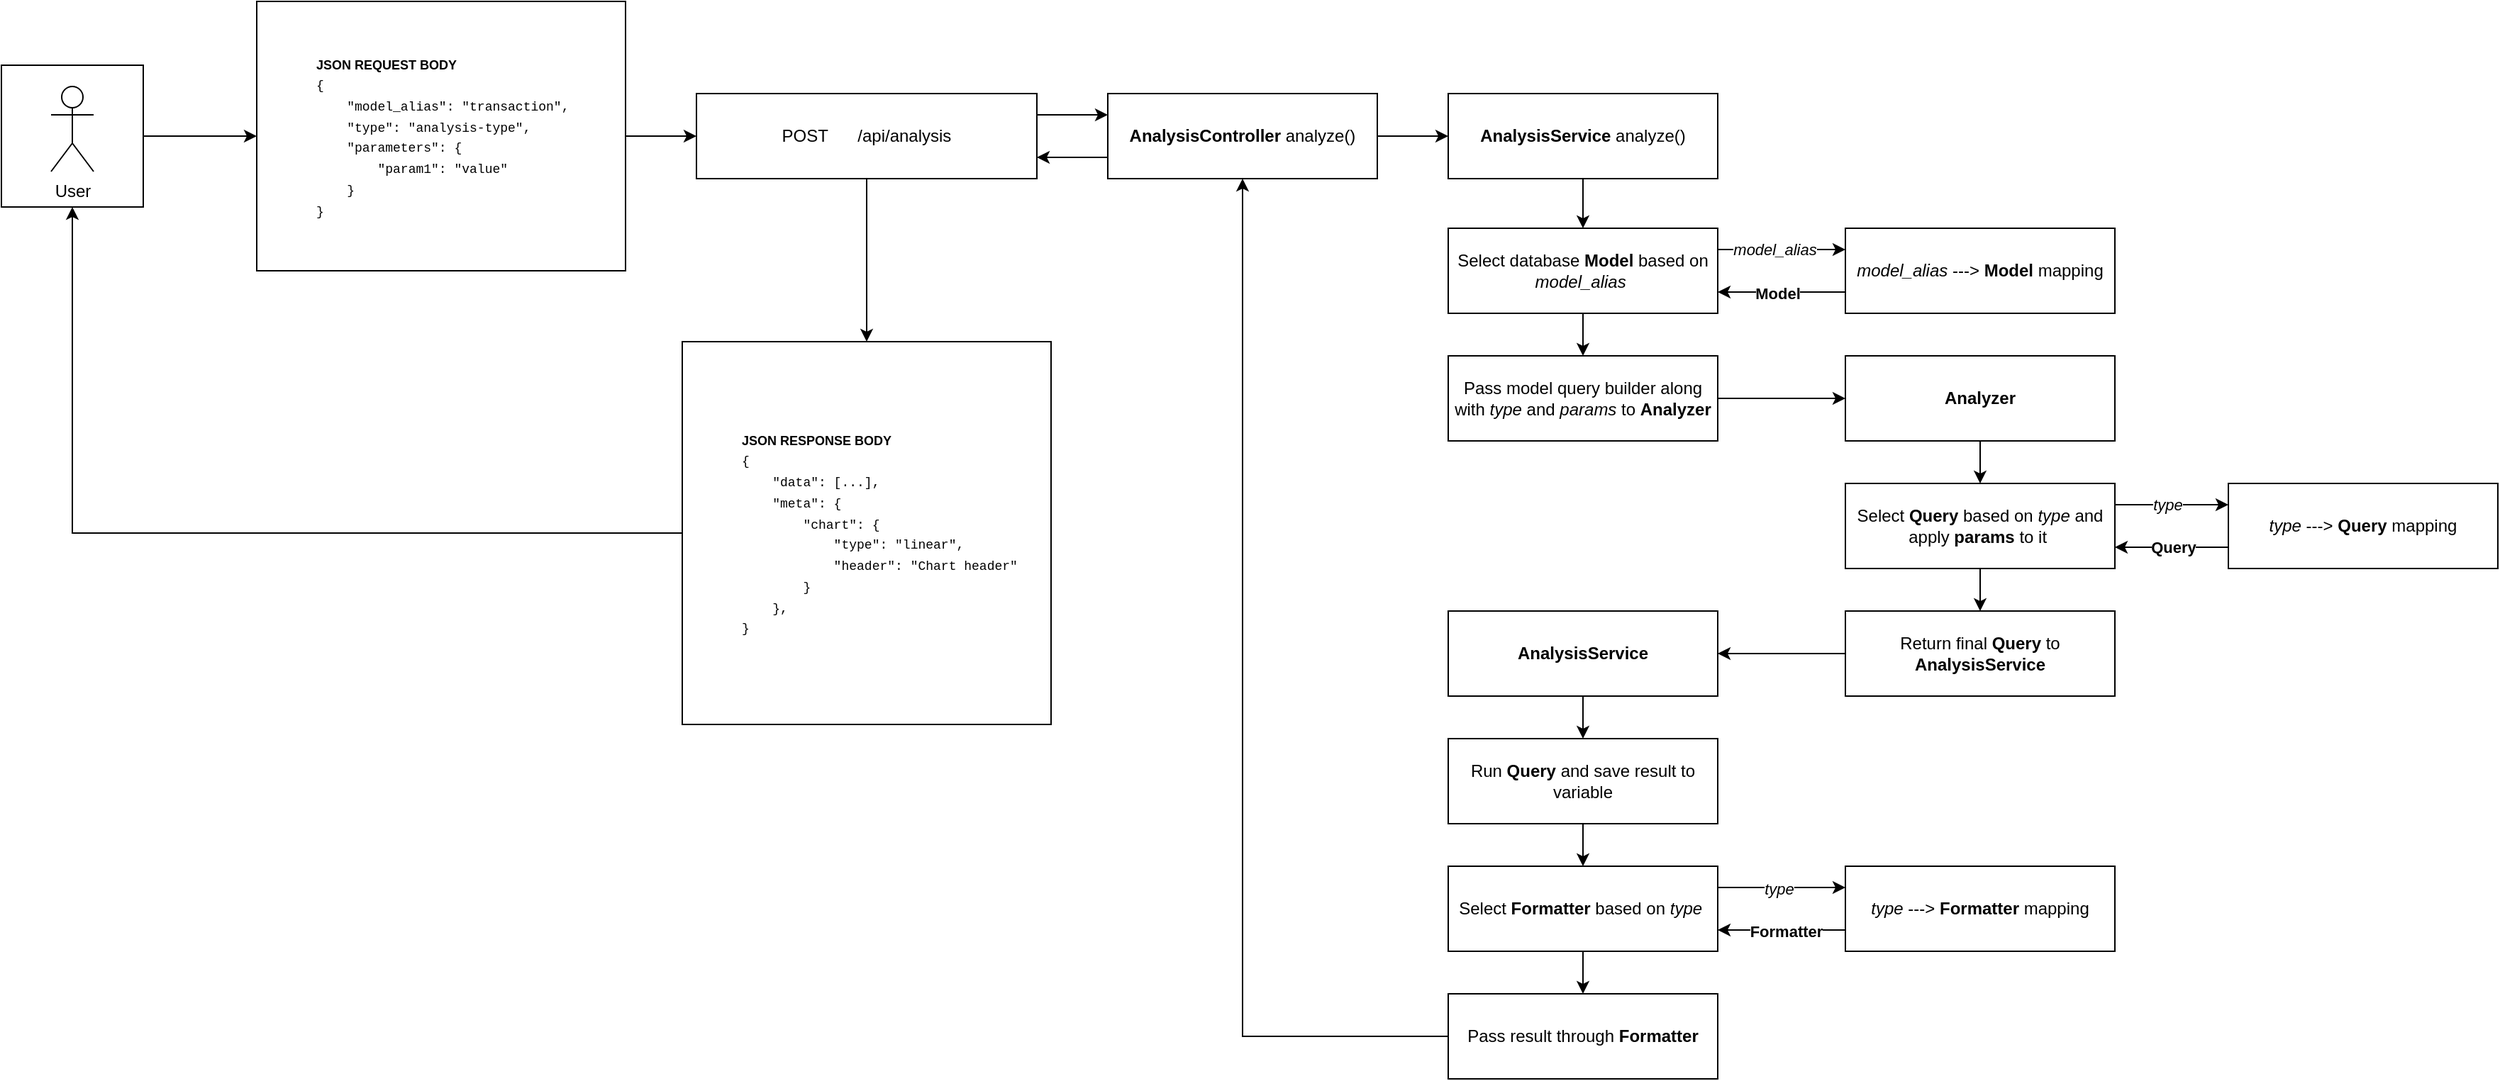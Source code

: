 <mxfile version="21.0.8" type="device"><diagram name="v1" id="C9eCM2gGAbtn942SQzVM"><mxGraphModel dx="1711" dy="418" grid="1" gridSize="10" guides="1" tooltips="1" connect="1" arrows="1" fold="1" page="1" pageScale="1" pageWidth="827" pageHeight="1169" math="0" shadow="0"><root><mxCell id="0"/><mxCell id="1" parent="0"/><mxCell id="J9rnAvLPxU_t2T88jIj2-16" style="edgeStyle=orthogonalEdgeStyle;rounded=0;orthogonalLoop=1;jettySize=auto;html=1;entryX=0;entryY=0.5;entryDx=0;entryDy=0;" edge="1" parent="1" source="J9rnAvLPxU_t2T88jIj2-2" target="J9rnAvLPxU_t2T88jIj2-15"><mxGeometry relative="1" as="geometry"/></mxCell><mxCell id="J9rnAvLPxU_t2T88jIj2-60" style="edgeStyle=orthogonalEdgeStyle;rounded=0;orthogonalLoop=1;jettySize=auto;html=1;exitX=0;exitY=0.75;exitDx=0;exitDy=0;entryX=1;entryY=0.75;entryDx=0;entryDy=0;" edge="1" parent="1" source="J9rnAvLPxU_t2T88jIj2-2" target="J9rnAvLPxU_t2T88jIj2-3"><mxGeometry relative="1" as="geometry"/></mxCell><mxCell id="J9rnAvLPxU_t2T88jIj2-2" value="&lt;b&gt;AnalysisController&amp;nbsp;&lt;/b&gt;analyze()" style="rounded=0;whiteSpace=wrap;html=1;" vertex="1" parent="1"><mxGeometry x="470" y="155" width="190" height="60" as="geometry"/></mxCell><mxCell id="J9rnAvLPxU_t2T88jIj2-59" style="edgeStyle=orthogonalEdgeStyle;rounded=0;orthogonalLoop=1;jettySize=auto;html=1;exitX=1;exitY=0.25;exitDx=0;exitDy=0;entryX=0;entryY=0.25;entryDx=0;entryDy=0;" edge="1" parent="1" source="J9rnAvLPxU_t2T88jIj2-3" target="J9rnAvLPxU_t2T88jIj2-2"><mxGeometry relative="1" as="geometry"/></mxCell><mxCell id="J9rnAvLPxU_t2T88jIj2-63" style="edgeStyle=orthogonalEdgeStyle;rounded=0;orthogonalLoop=1;jettySize=auto;html=1;entryX=0.5;entryY=0;entryDx=0;entryDy=0;" edge="1" parent="1" source="J9rnAvLPxU_t2T88jIj2-3" target="J9rnAvLPxU_t2T88jIj2-62"><mxGeometry relative="1" as="geometry"/></mxCell><mxCell id="J9rnAvLPxU_t2T88jIj2-3" value="POST&lt;span style=&quot;white-space: pre;&quot;&gt;&#9;&lt;/span&gt;/api/analysis" style="rounded=0;whiteSpace=wrap;html=1;" vertex="1" parent="1"><mxGeometry x="180" y="155" width="240" height="60" as="geometry"/></mxCell><mxCell id="J9rnAvLPxU_t2T88jIj2-61" style="edgeStyle=orthogonalEdgeStyle;rounded=0;orthogonalLoop=1;jettySize=auto;html=1;entryX=0;entryY=0.5;entryDx=0;entryDy=0;" edge="1" parent="1" source="J9rnAvLPxU_t2T88jIj2-8" target="J9rnAvLPxU_t2T88jIj2-3"><mxGeometry relative="1" as="geometry"/></mxCell><mxCell id="J9rnAvLPxU_t2T88jIj2-8" value="&lt;blockquote style=&quot;margin: 0 0 0 40px; border: none; padding: 0px;&quot;&gt;&lt;font style=&quot;font-size: 9px;&quot;&gt;&lt;b style=&quot;&quot;&gt;JSON REQUEST BODY&lt;/b&gt;&lt;/font&gt;&lt;/blockquote&gt;&lt;blockquote style=&quot;margin: 0 0 0 40px; border: none; padding: 0px;&quot;&gt;&lt;font style=&quot;font-family: &amp;quot;Courier New&amp;quot;; font-size: 9px;&quot;&gt;{&lt;br&gt;&lt;/font&gt;&lt;font style=&quot;font-family: &amp;quot;Courier New&amp;quot;; font-size: 9px;&quot;&gt;&amp;nbsp; &amp;nbsp; &quot;model_alias&quot;: &quot;transaction&quot;,&lt;/font&gt;&lt;/blockquote&gt;&lt;blockquote style=&quot;margin: 0 0 0 40px; border: none; padding: 0px;&quot;&gt;&lt;font style=&quot;font-family: &amp;quot;Courier New&amp;quot;; font-size: 9px;&quot;&gt;&amp;nbsp; &amp;nbsp; &quot;type&quot;: &quot;analysis-type&quot;,&lt;br&gt;&lt;/font&gt;&lt;font style=&quot;font-family: &amp;quot;Courier New&amp;quot;; font-size: 9px;&quot;&gt;&amp;nbsp; &amp;nbsp; &quot;parameters&quot;: {&lt;br&gt;&lt;/font&gt;&lt;font style=&quot;font-family: &amp;quot;Courier New&amp;quot;; font-size: 9px;&quot;&gt;&#9;&lt;span style=&quot;white-space: pre;&quot;&gt;&#9;&lt;/span&gt;&quot;param1&quot;: &quot;value&quot;&lt;br&gt;&lt;/font&gt;&lt;font style=&quot;font-family: &amp;quot;Courier New&amp;quot;; font-size: 9px;&quot;&gt;&amp;nbsp; &amp;nbsp; }&lt;br&gt;&lt;/font&gt;&lt;font style=&quot;font-family: &amp;quot;Courier New&amp;quot;; font-size: 9px;&quot;&gt;}&lt;/font&gt;&lt;br&gt;&lt;/blockquote&gt;" style="rounded=0;whiteSpace=wrap;html=1;align=left;" vertex="1" parent="1"><mxGeometry x="-130" y="90" width="260" height="190" as="geometry"/></mxCell><mxCell id="J9rnAvLPxU_t2T88jIj2-26" value="" style="edgeStyle=orthogonalEdgeStyle;rounded=0;orthogonalLoop=1;jettySize=auto;html=1;" edge="1" parent="1" source="J9rnAvLPxU_t2T88jIj2-15" target="J9rnAvLPxU_t2T88jIj2-17"><mxGeometry relative="1" as="geometry"/></mxCell><mxCell id="J9rnAvLPxU_t2T88jIj2-15" value="&lt;b&gt;AnalysisService&amp;nbsp;&lt;/b&gt;analyze()" style="rounded=0;whiteSpace=wrap;html=1;" vertex="1" parent="1"><mxGeometry x="710" y="155" width="190" height="60" as="geometry"/></mxCell><mxCell id="J9rnAvLPxU_t2T88jIj2-20" style="edgeStyle=orthogonalEdgeStyle;rounded=0;orthogonalLoop=1;jettySize=auto;html=1;exitX=1;exitY=0.25;exitDx=0;exitDy=0;entryX=0;entryY=0.25;entryDx=0;entryDy=0;" edge="1" parent="1" source="J9rnAvLPxU_t2T88jIj2-17" target="J9rnAvLPxU_t2T88jIj2-18"><mxGeometry relative="1" as="geometry"/></mxCell><mxCell id="J9rnAvLPxU_t2T88jIj2-25" value="&lt;i&gt;model_alias&lt;/i&gt;" style="edgeLabel;html=1;align=center;verticalAlign=middle;resizable=0;points=[];" vertex="1" connectable="0" parent="J9rnAvLPxU_t2T88jIj2-20"><mxGeometry x="-0.116" relative="1" as="geometry"><mxPoint as="offset"/></mxGeometry></mxCell><mxCell id="J9rnAvLPxU_t2T88jIj2-28" value="" style="edgeStyle=orthogonalEdgeStyle;rounded=0;orthogonalLoop=1;jettySize=auto;html=1;" edge="1" parent="1" source="J9rnAvLPxU_t2T88jIj2-17" target="J9rnAvLPxU_t2T88jIj2-27"><mxGeometry relative="1" as="geometry"/></mxCell><mxCell id="J9rnAvLPxU_t2T88jIj2-17" value="Select database &lt;b&gt;Model&lt;/b&gt; based on &lt;i&gt;model_alias&lt;/i&gt;&amp;nbsp;" style="rounded=0;whiteSpace=wrap;html=1;align=center;" vertex="1" parent="1"><mxGeometry x="710" y="250" width="190" height="60" as="geometry"/></mxCell><mxCell id="J9rnAvLPxU_t2T88jIj2-21" style="edgeStyle=orthogonalEdgeStyle;rounded=0;orthogonalLoop=1;jettySize=auto;html=1;exitX=0;exitY=0.75;exitDx=0;exitDy=0;entryX=1;entryY=0.75;entryDx=0;entryDy=0;" edge="1" parent="1" source="J9rnAvLPxU_t2T88jIj2-18" target="J9rnAvLPxU_t2T88jIj2-17"><mxGeometry relative="1" as="geometry"/></mxCell><mxCell id="J9rnAvLPxU_t2T88jIj2-24" value="&lt;b&gt;Model&lt;/b&gt;" style="edgeLabel;html=1;align=center;verticalAlign=middle;resizable=0;points=[];" vertex="1" connectable="0" parent="J9rnAvLPxU_t2T88jIj2-21"><mxGeometry x="0.08" y="1" relative="1" as="geometry"><mxPoint as="offset"/></mxGeometry></mxCell><mxCell id="J9rnAvLPxU_t2T88jIj2-18" value="&lt;i&gt;model_alias&lt;/i&gt; ---&amp;gt; &lt;b&gt;Model&lt;/b&gt; mapping" style="rounded=0;whiteSpace=wrap;html=1;align=center;" vertex="1" parent="1"><mxGeometry x="990" y="250" width="190" height="60" as="geometry"/></mxCell><mxCell id="J9rnAvLPxU_t2T88jIj2-30" value="" style="edgeStyle=orthogonalEdgeStyle;rounded=0;orthogonalLoop=1;jettySize=auto;html=1;" edge="1" parent="1" source="J9rnAvLPxU_t2T88jIj2-27" target="J9rnAvLPxU_t2T88jIj2-29"><mxGeometry relative="1" as="geometry"/></mxCell><mxCell id="J9rnAvLPxU_t2T88jIj2-27" value="Pass model query builder along with &lt;i&gt;type&lt;/i&gt; and &lt;i&gt;params&lt;/i&gt;&amp;nbsp;to &lt;b&gt;Analyzer&lt;/b&gt;" style="rounded=0;whiteSpace=wrap;html=1;align=center;" vertex="1" parent="1"><mxGeometry x="710" y="340" width="190" height="60" as="geometry"/></mxCell><mxCell id="J9rnAvLPxU_t2T88jIj2-32" value="" style="edgeStyle=orthogonalEdgeStyle;rounded=0;orthogonalLoop=1;jettySize=auto;html=1;" edge="1" parent="1" source="J9rnAvLPxU_t2T88jIj2-29" target="J9rnAvLPxU_t2T88jIj2-31"><mxGeometry relative="1" as="geometry"/></mxCell><mxCell id="J9rnAvLPxU_t2T88jIj2-29" value="&lt;b&gt;Analyzer&lt;/b&gt;" style="rounded=0;whiteSpace=wrap;html=1;align=center;" vertex="1" parent="1"><mxGeometry x="990" y="340" width="190" height="60" as="geometry"/></mxCell><mxCell id="J9rnAvLPxU_t2T88jIj2-35" style="edgeStyle=orthogonalEdgeStyle;rounded=0;orthogonalLoop=1;jettySize=auto;html=1;exitX=1;exitY=0.25;exitDx=0;exitDy=0;entryX=0;entryY=0.25;entryDx=0;entryDy=0;" edge="1" parent="1" source="J9rnAvLPxU_t2T88jIj2-31" target="J9rnAvLPxU_t2T88jIj2-33"><mxGeometry relative="1" as="geometry"/></mxCell><mxCell id="J9rnAvLPxU_t2T88jIj2-37" value="&lt;i&gt;type&lt;/i&gt;" style="edgeLabel;html=1;align=center;verticalAlign=middle;resizable=0;points=[];" vertex="1" connectable="0" parent="J9rnAvLPxU_t2T88jIj2-35"><mxGeometry x="-0.069" relative="1" as="geometry"><mxPoint as="offset"/></mxGeometry></mxCell><mxCell id="J9rnAvLPxU_t2T88jIj2-41" value="" style="edgeStyle=orthogonalEdgeStyle;rounded=0;orthogonalLoop=1;jettySize=auto;html=1;" edge="1" parent="1" source="J9rnAvLPxU_t2T88jIj2-31" target="J9rnAvLPxU_t2T88jIj2-40"><mxGeometry relative="1" as="geometry"/></mxCell><mxCell id="J9rnAvLPxU_t2T88jIj2-31" value="Select &lt;b&gt;Query&lt;/b&gt; based on&amp;nbsp;&lt;i&gt;type&lt;/i&gt;&amp;nbsp;and apply &lt;b&gt;params&lt;/b&gt; to it&amp;nbsp;" style="rounded=0;whiteSpace=wrap;html=1;align=center;" vertex="1" parent="1"><mxGeometry x="990" y="430" width="190" height="60" as="geometry"/></mxCell><mxCell id="J9rnAvLPxU_t2T88jIj2-36" style="edgeStyle=orthogonalEdgeStyle;rounded=0;orthogonalLoop=1;jettySize=auto;html=1;exitX=0;exitY=0.75;exitDx=0;exitDy=0;entryX=1;entryY=0.75;entryDx=0;entryDy=0;" edge="1" parent="1" source="J9rnAvLPxU_t2T88jIj2-33" target="J9rnAvLPxU_t2T88jIj2-31"><mxGeometry relative="1" as="geometry"/></mxCell><mxCell id="J9rnAvLPxU_t2T88jIj2-39" value="&lt;b&gt;Query&lt;/b&gt;" style="edgeLabel;html=1;align=center;verticalAlign=middle;resizable=0;points=[];" vertex="1" connectable="0" parent="J9rnAvLPxU_t2T88jIj2-36"><mxGeometry x="-0.012" relative="1" as="geometry"><mxPoint as="offset"/></mxGeometry></mxCell><mxCell id="J9rnAvLPxU_t2T88jIj2-33" value="&lt;i&gt;type&lt;/i&gt; ---&amp;gt; &lt;b&gt;Query&lt;/b&gt; mapping" style="rounded=0;whiteSpace=wrap;html=1;align=center;" vertex="1" parent="1"><mxGeometry x="1260" y="430" width="190" height="60" as="geometry"/></mxCell><mxCell id="J9rnAvLPxU_t2T88jIj2-45" value="" style="edgeStyle=orthogonalEdgeStyle;rounded=0;orthogonalLoop=1;jettySize=auto;html=1;" edge="1" parent="1" source="J9rnAvLPxU_t2T88jIj2-40" target="J9rnAvLPxU_t2T88jIj2-44"><mxGeometry relative="1" as="geometry"/></mxCell><mxCell id="J9rnAvLPxU_t2T88jIj2-40" value="Return final &lt;b&gt;Query&lt;/b&gt;&amp;nbsp;to &lt;b&gt;AnalysisService&lt;/b&gt;" style="rounded=0;whiteSpace=wrap;html=1;align=center;" vertex="1" parent="1"><mxGeometry x="990" y="520" width="190" height="60" as="geometry"/></mxCell><mxCell id="J9rnAvLPxU_t2T88jIj2-47" value="" style="edgeStyle=orthogonalEdgeStyle;rounded=0;orthogonalLoop=1;jettySize=auto;html=1;" edge="1" parent="1" source="J9rnAvLPxU_t2T88jIj2-44" target="J9rnAvLPxU_t2T88jIj2-46"><mxGeometry relative="1" as="geometry"/></mxCell><mxCell id="J9rnAvLPxU_t2T88jIj2-44" value="&lt;b&gt;AnalysisService&lt;/b&gt;" style="rounded=0;whiteSpace=wrap;html=1;align=center;" vertex="1" parent="1"><mxGeometry x="710" y="520" width="190" height="60" as="geometry"/></mxCell><mxCell id="J9rnAvLPxU_t2T88jIj2-50" value="" style="edgeStyle=orthogonalEdgeStyle;rounded=0;orthogonalLoop=1;jettySize=auto;html=1;" edge="1" parent="1" source="J9rnAvLPxU_t2T88jIj2-46" target="J9rnAvLPxU_t2T88jIj2-49"><mxGeometry relative="1" as="geometry"/></mxCell><mxCell id="J9rnAvLPxU_t2T88jIj2-46" value="Run&amp;nbsp;&lt;b&gt;Query&lt;/b&gt;&amp;nbsp;and save result to variable" style="rounded=0;whiteSpace=wrap;html=1;align=center;" vertex="1" parent="1"><mxGeometry x="710" y="610" width="190" height="60" as="geometry"/></mxCell><mxCell id="J9rnAvLPxU_t2T88jIj2-52" style="edgeStyle=orthogonalEdgeStyle;rounded=0;orthogonalLoop=1;jettySize=auto;html=1;exitX=0;exitY=0.75;exitDx=0;exitDy=0;entryX=1;entryY=0.75;entryDx=0;entryDy=0;" edge="1" parent="1" source="J9rnAvLPxU_t2T88jIj2-48" target="J9rnAvLPxU_t2T88jIj2-49"><mxGeometry relative="1" as="geometry"/></mxCell><mxCell id="J9rnAvLPxU_t2T88jIj2-55" value="&lt;b&gt;Formatter&lt;/b&gt;" style="edgeLabel;html=1;align=center;verticalAlign=middle;resizable=0;points=[];" vertex="1" connectable="0" parent="J9rnAvLPxU_t2T88jIj2-52"><mxGeometry x="-0.071" y="1" relative="1" as="geometry"><mxPoint as="offset"/></mxGeometry></mxCell><mxCell id="J9rnAvLPxU_t2T88jIj2-48" value="&lt;i&gt;type&lt;/i&gt; ---&amp;gt; &lt;b&gt;Formatter&lt;/b&gt; mapping" style="rounded=0;whiteSpace=wrap;html=1;align=center;" vertex="1" parent="1"><mxGeometry x="990" y="700" width="190" height="60" as="geometry"/></mxCell><mxCell id="J9rnAvLPxU_t2T88jIj2-51" style="edgeStyle=orthogonalEdgeStyle;rounded=0;orthogonalLoop=1;jettySize=auto;html=1;exitX=1;exitY=0.25;exitDx=0;exitDy=0;entryX=0;entryY=0.25;entryDx=0;entryDy=0;" edge="1" parent="1" source="J9rnAvLPxU_t2T88jIj2-49" target="J9rnAvLPxU_t2T88jIj2-48"><mxGeometry relative="1" as="geometry"/></mxCell><mxCell id="J9rnAvLPxU_t2T88jIj2-53" value="&lt;i&gt;type&lt;/i&gt;" style="edgeLabel;html=1;align=center;verticalAlign=middle;resizable=0;points=[];" vertex="1" connectable="0" parent="J9rnAvLPxU_t2T88jIj2-51"><mxGeometry x="-0.044" y="-1" relative="1" as="geometry"><mxPoint as="offset"/></mxGeometry></mxCell><mxCell id="J9rnAvLPxU_t2T88jIj2-57" value="" style="edgeStyle=orthogonalEdgeStyle;rounded=0;orthogonalLoop=1;jettySize=auto;html=1;" edge="1" parent="1" source="J9rnAvLPxU_t2T88jIj2-49" target="J9rnAvLPxU_t2T88jIj2-56"><mxGeometry relative="1" as="geometry"/></mxCell><mxCell id="J9rnAvLPxU_t2T88jIj2-49" value="Select&amp;nbsp;&lt;b&gt;Formatter&lt;/b&gt;&amp;nbsp;based on&amp;nbsp;&lt;i&gt;type&lt;/i&gt;&amp;nbsp;" style="rounded=0;whiteSpace=wrap;html=1;align=center;" vertex="1" parent="1"><mxGeometry x="710" y="700" width="190" height="60" as="geometry"/></mxCell><mxCell id="J9rnAvLPxU_t2T88jIj2-58" style="edgeStyle=orthogonalEdgeStyle;rounded=0;orthogonalLoop=1;jettySize=auto;html=1;entryX=0.5;entryY=1;entryDx=0;entryDy=0;" edge="1" parent="1" source="J9rnAvLPxU_t2T88jIj2-56" target="J9rnAvLPxU_t2T88jIj2-2"><mxGeometry relative="1" as="geometry"/></mxCell><mxCell id="J9rnAvLPxU_t2T88jIj2-56" value="Pass result through &lt;b&gt;Formatter&lt;/b&gt;" style="rounded=0;whiteSpace=wrap;html=1;align=center;" vertex="1" parent="1"><mxGeometry x="710" y="790" width="190" height="60" as="geometry"/></mxCell><mxCell id="J9rnAvLPxU_t2T88jIj2-68" style="edgeStyle=orthogonalEdgeStyle;rounded=0;orthogonalLoop=1;jettySize=auto;html=1;entryX=0.5;entryY=1;entryDx=0;entryDy=0;" edge="1" parent="1" source="J9rnAvLPxU_t2T88jIj2-62" target="J9rnAvLPxU_t2T88jIj2-65"><mxGeometry relative="1" as="geometry"/></mxCell><mxCell id="J9rnAvLPxU_t2T88jIj2-62" value="&lt;blockquote style=&quot;margin: 0 0 0 40px; border: none; padding: 0px;&quot;&gt;&lt;font style=&quot;font-size: 9px;&quot;&gt;&lt;b style=&quot;&quot;&gt;JSON RESPONSE BODY&lt;/b&gt;&lt;/font&gt;&lt;/blockquote&gt;&lt;blockquote style=&quot;margin: 0 0 0 40px; border: none; padding: 0px;&quot;&gt;&lt;font style=&quot;font-family: &amp;quot;Courier New&amp;quot;; font-size: 9px;&quot;&gt;{&lt;br&gt;&lt;/font&gt;&lt;font style=&quot;font-family: &amp;quot;Courier New&amp;quot;; font-size: 9px;&quot;&gt;&amp;nbsp; &amp;nbsp; &quot;data&quot;: [...],&lt;/font&gt;&lt;/blockquote&gt;&lt;blockquote style=&quot;margin: 0 0 0 40px; border: none; padding: 0px;&quot;&gt;&lt;font style=&quot;font-family: &amp;quot;Courier New&amp;quot;; font-size: 9px;&quot;&gt;&amp;nbsp; &amp;nbsp; &quot;meta&quot;: {&lt;/font&gt;&lt;/blockquote&gt;&lt;blockquote style=&quot;margin: 0 0 0 40px; border: none; padding: 0px;&quot;&gt;&lt;font style=&quot;font-family: &amp;quot;Courier New&amp;quot;; font-size: 9px;&quot;&gt;&amp;nbsp; &amp;nbsp; &amp;nbsp; &amp;nbsp; &quot;chart&quot;: {&lt;/font&gt;&lt;/blockquote&gt;&lt;blockquote style=&quot;margin: 0 0 0 40px; border: none; padding: 0px;&quot;&gt;&lt;font style=&quot;font-family: &amp;quot;Courier New&amp;quot;; font-size: 9px;&quot;&gt;&amp;nbsp; &amp;nbsp; &amp;nbsp; &amp;nbsp; &amp;nbsp; &amp;nbsp; &quot;type&quot;: &quot;linear&quot;,&lt;/font&gt;&lt;/blockquote&gt;&lt;blockquote style=&quot;margin: 0 0 0 40px; border: none; padding: 0px;&quot;&gt;&lt;font style=&quot;font-family: &amp;quot;Courier New&amp;quot;; font-size: 9px;&quot;&gt;&amp;nbsp; &amp;nbsp; &amp;nbsp; &amp;nbsp; &amp;nbsp; &amp;nbsp; &quot;header&quot;: &quot;Chart header&quot;&lt;/font&gt;&lt;/blockquote&gt;&lt;blockquote style=&quot;margin: 0 0 0 40px; border: none; padding: 0px;&quot;&gt;&lt;font style=&quot;font-family: &amp;quot;Courier New&amp;quot;; font-size: 9px;&quot;&gt;&amp;nbsp; &amp;nbsp; &amp;nbsp; &amp;nbsp; }&lt;/font&gt;&lt;/blockquote&gt;&lt;blockquote style=&quot;margin: 0 0 0 40px; border: none; padding: 0px;&quot;&gt;&lt;font style=&quot;font-family: &amp;quot;Courier New&amp;quot;; font-size: 9px;&quot;&gt;&amp;nbsp; &amp;nbsp; },&lt;/font&gt;&lt;font style=&quot;font-family: &amp;quot;Courier New&amp;quot;; font-size: 9px;&quot;&gt;&lt;br&gt;&lt;/font&gt;&lt;font style=&quot;font-family: &amp;quot;Courier New&amp;quot;; font-size: 9px;&quot;&gt;}&lt;/font&gt;&lt;br&gt;&lt;/blockquote&gt;" style="rounded=0;whiteSpace=wrap;html=1;align=left;" vertex="1" parent="1"><mxGeometry x="170" y="330" width="260" height="270" as="geometry"/></mxCell><mxCell id="J9rnAvLPxU_t2T88jIj2-66" value="" style="group" vertex="1" connectable="0" parent="1"><mxGeometry x="-310" y="135" width="100" height="100" as="geometry"/></mxCell><mxCell id="J9rnAvLPxU_t2T88jIj2-65" value="" style="whiteSpace=wrap;html=1;aspect=fixed;" vertex="1" parent="J9rnAvLPxU_t2T88jIj2-66"><mxGeometry width="100" height="100" as="geometry"/></mxCell><mxCell id="J9rnAvLPxU_t2T88jIj2-4" value="User" style="shape=umlActor;verticalLabelPosition=bottom;verticalAlign=top;html=1;outlineConnect=0;" vertex="1" parent="J9rnAvLPxU_t2T88jIj2-66"><mxGeometry x="35" y="15" width="30" height="60" as="geometry"/></mxCell><mxCell id="J9rnAvLPxU_t2T88jIj2-67" style="edgeStyle=orthogonalEdgeStyle;rounded=0;orthogonalLoop=1;jettySize=auto;html=1;entryX=0;entryY=0.5;entryDx=0;entryDy=0;" edge="1" parent="1" source="J9rnAvLPxU_t2T88jIj2-65" target="J9rnAvLPxU_t2T88jIj2-8"><mxGeometry relative="1" as="geometry"/></mxCell></root></mxGraphModel></diagram></mxfile>